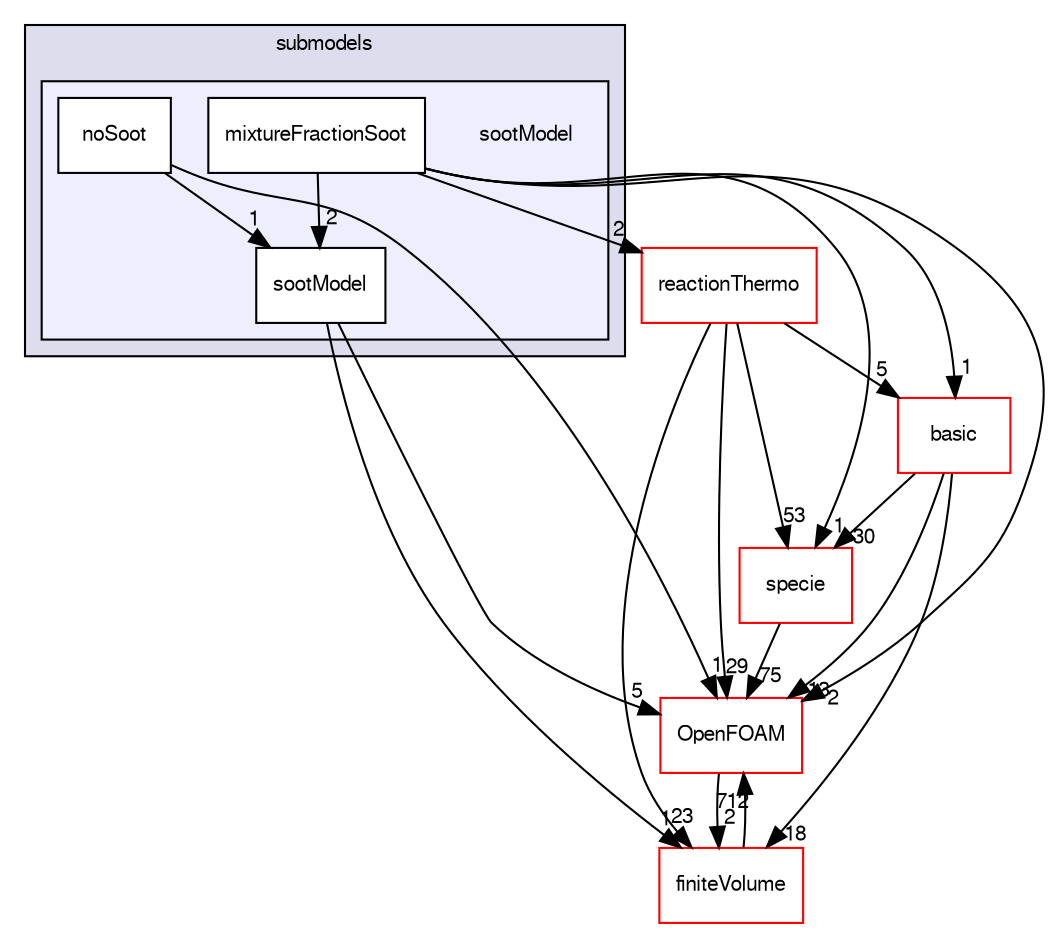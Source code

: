 digraph "src/thermophysicalModels/radiationModels/submodels/sootModel" {
  bgcolor=transparent;
  compound=true
  node [ fontsize="10", fontname="FreeSans"];
  edge [ labelfontsize="10", labelfontname="FreeSans"];
  subgraph clusterdir_0e35a089fd36da69fd114ae181f5f769 {
    graph [ bgcolor="#ddddee", pencolor="black", label="submodels" fontname="FreeSans", fontsize="10", URL="dir_0e35a089fd36da69fd114ae181f5f769.html"]
  subgraph clusterdir_d999fc5f642ade158d4f7fd544392b7a {
    graph [ bgcolor="#eeeeff", pencolor="black", label="" URL="dir_d999fc5f642ade158d4f7fd544392b7a.html"];
    dir_d999fc5f642ade158d4f7fd544392b7a [shape=plaintext label="sootModel"];
    dir_435caa4adc6ef46efc75dc16ea479f2a [shape=box label="mixtureFractionSoot" color="black" fillcolor="white" style="filled" URL="dir_435caa4adc6ef46efc75dc16ea479f2a.html"];
    dir_91f200c605822ce0e8649602b67696d4 [shape=box label="noSoot" color="black" fillcolor="white" style="filled" URL="dir_91f200c605822ce0e8649602b67696d4.html"];
    dir_a63c944d043c28db979df46255948857 [shape=box label="sootModel" color="black" fillcolor="white" style="filled" URL="dir_a63c944d043c28db979df46255948857.html"];
  }
  }
  dir_9bd15774b555cf7259a6fa18f99fe99b [shape=box label="finiteVolume" color="red" URL="dir_9bd15774b555cf7259a6fa18f99fe99b.html"];
  dir_5c4bf53b114f4c9237cd4ef0431fc9bd [shape=box label="specie" color="red" URL="dir_5c4bf53b114f4c9237cd4ef0431fc9bd.html"];
  dir_c5473ff19b20e6ec4dfe5c310b3778a8 [shape=box label="OpenFOAM" color="red" URL="dir_c5473ff19b20e6ec4dfe5c310b3778a8.html"];
  dir_87c7a4a86ffb283740ec390ea55551cb [shape=box label="reactionThermo" color="red" URL="dir_87c7a4a86ffb283740ec390ea55551cb.html"];
  dir_38cb9973e0eaf6834e10b18bff965c4b [shape=box label="basic" color="red" URL="dir_38cb9973e0eaf6834e10b18bff965c4b.html"];
  dir_91f200c605822ce0e8649602b67696d4->dir_c5473ff19b20e6ec4dfe5c310b3778a8 [headlabel="1", labeldistance=1.5 headhref="dir_002663_001732.html"];
  dir_91f200c605822ce0e8649602b67696d4->dir_a63c944d043c28db979df46255948857 [headlabel="1", labeldistance=1.5 headhref="dir_002663_002664.html"];
  dir_9bd15774b555cf7259a6fa18f99fe99b->dir_c5473ff19b20e6ec4dfe5c310b3778a8 [headlabel="712", labeldistance=1.5 headhref="dir_000749_001732.html"];
  dir_5c4bf53b114f4c9237cd4ef0431fc9bd->dir_c5473ff19b20e6ec4dfe5c310b3778a8 [headlabel="75", labeldistance=1.5 headhref="dir_001073_001732.html"];
  dir_435caa4adc6ef46efc75dc16ea479f2a->dir_5c4bf53b114f4c9237cd4ef0431fc9bd [headlabel="1", labeldistance=1.5 headhref="dir_002662_001073.html"];
  dir_435caa4adc6ef46efc75dc16ea479f2a->dir_c5473ff19b20e6ec4dfe5c310b3778a8 [headlabel="2", labeldistance=1.5 headhref="dir_002662_001732.html"];
  dir_435caa4adc6ef46efc75dc16ea479f2a->dir_87c7a4a86ffb283740ec390ea55551cb [headlabel="2", labeldistance=1.5 headhref="dir_002662_002665.html"];
  dir_435caa4adc6ef46efc75dc16ea479f2a->dir_38cb9973e0eaf6834e10b18bff965c4b [headlabel="1", labeldistance=1.5 headhref="dir_002662_002555.html"];
  dir_435caa4adc6ef46efc75dc16ea479f2a->dir_a63c944d043c28db979df46255948857 [headlabel="2", labeldistance=1.5 headhref="dir_002662_002664.html"];
  dir_c5473ff19b20e6ec4dfe5c310b3778a8->dir_9bd15774b555cf7259a6fa18f99fe99b [headlabel="2", labeldistance=1.5 headhref="dir_001732_000749.html"];
  dir_87c7a4a86ffb283740ec390ea55551cb->dir_9bd15774b555cf7259a6fa18f99fe99b [headlabel="23", labeldistance=1.5 headhref="dir_002665_000749.html"];
  dir_87c7a4a86ffb283740ec390ea55551cb->dir_5c4bf53b114f4c9237cd4ef0431fc9bd [headlabel="53", labeldistance=1.5 headhref="dir_002665_001073.html"];
  dir_87c7a4a86ffb283740ec390ea55551cb->dir_c5473ff19b20e6ec4dfe5c310b3778a8 [headlabel="29", labeldistance=1.5 headhref="dir_002665_001732.html"];
  dir_87c7a4a86ffb283740ec390ea55551cb->dir_38cb9973e0eaf6834e10b18bff965c4b [headlabel="5", labeldistance=1.5 headhref="dir_002665_002555.html"];
  dir_38cb9973e0eaf6834e10b18bff965c4b->dir_9bd15774b555cf7259a6fa18f99fe99b [headlabel="18", labeldistance=1.5 headhref="dir_002555_000749.html"];
  dir_38cb9973e0eaf6834e10b18bff965c4b->dir_5c4bf53b114f4c9237cd4ef0431fc9bd [headlabel="30", labeldistance=1.5 headhref="dir_002555_001073.html"];
  dir_38cb9973e0eaf6834e10b18bff965c4b->dir_c5473ff19b20e6ec4dfe5c310b3778a8 [headlabel="13", labeldistance=1.5 headhref="dir_002555_001732.html"];
  dir_a63c944d043c28db979df46255948857->dir_9bd15774b555cf7259a6fa18f99fe99b [headlabel="1", labeldistance=1.5 headhref="dir_002664_000749.html"];
  dir_a63c944d043c28db979df46255948857->dir_c5473ff19b20e6ec4dfe5c310b3778a8 [headlabel="5", labeldistance=1.5 headhref="dir_002664_001732.html"];
}

